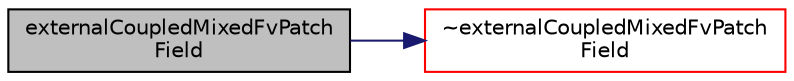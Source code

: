 digraph "externalCoupledMixedFvPatchField"
{
  bgcolor="transparent";
  edge [fontname="Helvetica",fontsize="10",labelfontname="Helvetica",labelfontsize="10"];
  node [fontname="Helvetica",fontsize="10",shape=record];
  rankdir="LR";
  Node1 [label="externalCoupledMixedFvPatch\lField",height=0.2,width=0.4,color="black", fillcolor="grey75", style="filled", fontcolor="black"];
  Node1 -> Node2 [color="midnightblue",fontsize="10",style="solid",fontname="Helvetica"];
  Node2 [label="~externalCoupledMixedFvPatch\lField",height=0.2,width=0.4,color="red",URL="$a00717.html#a0fb57214a16e74f6f295fd36f95ad107",tooltip="Destructor. "];
}

